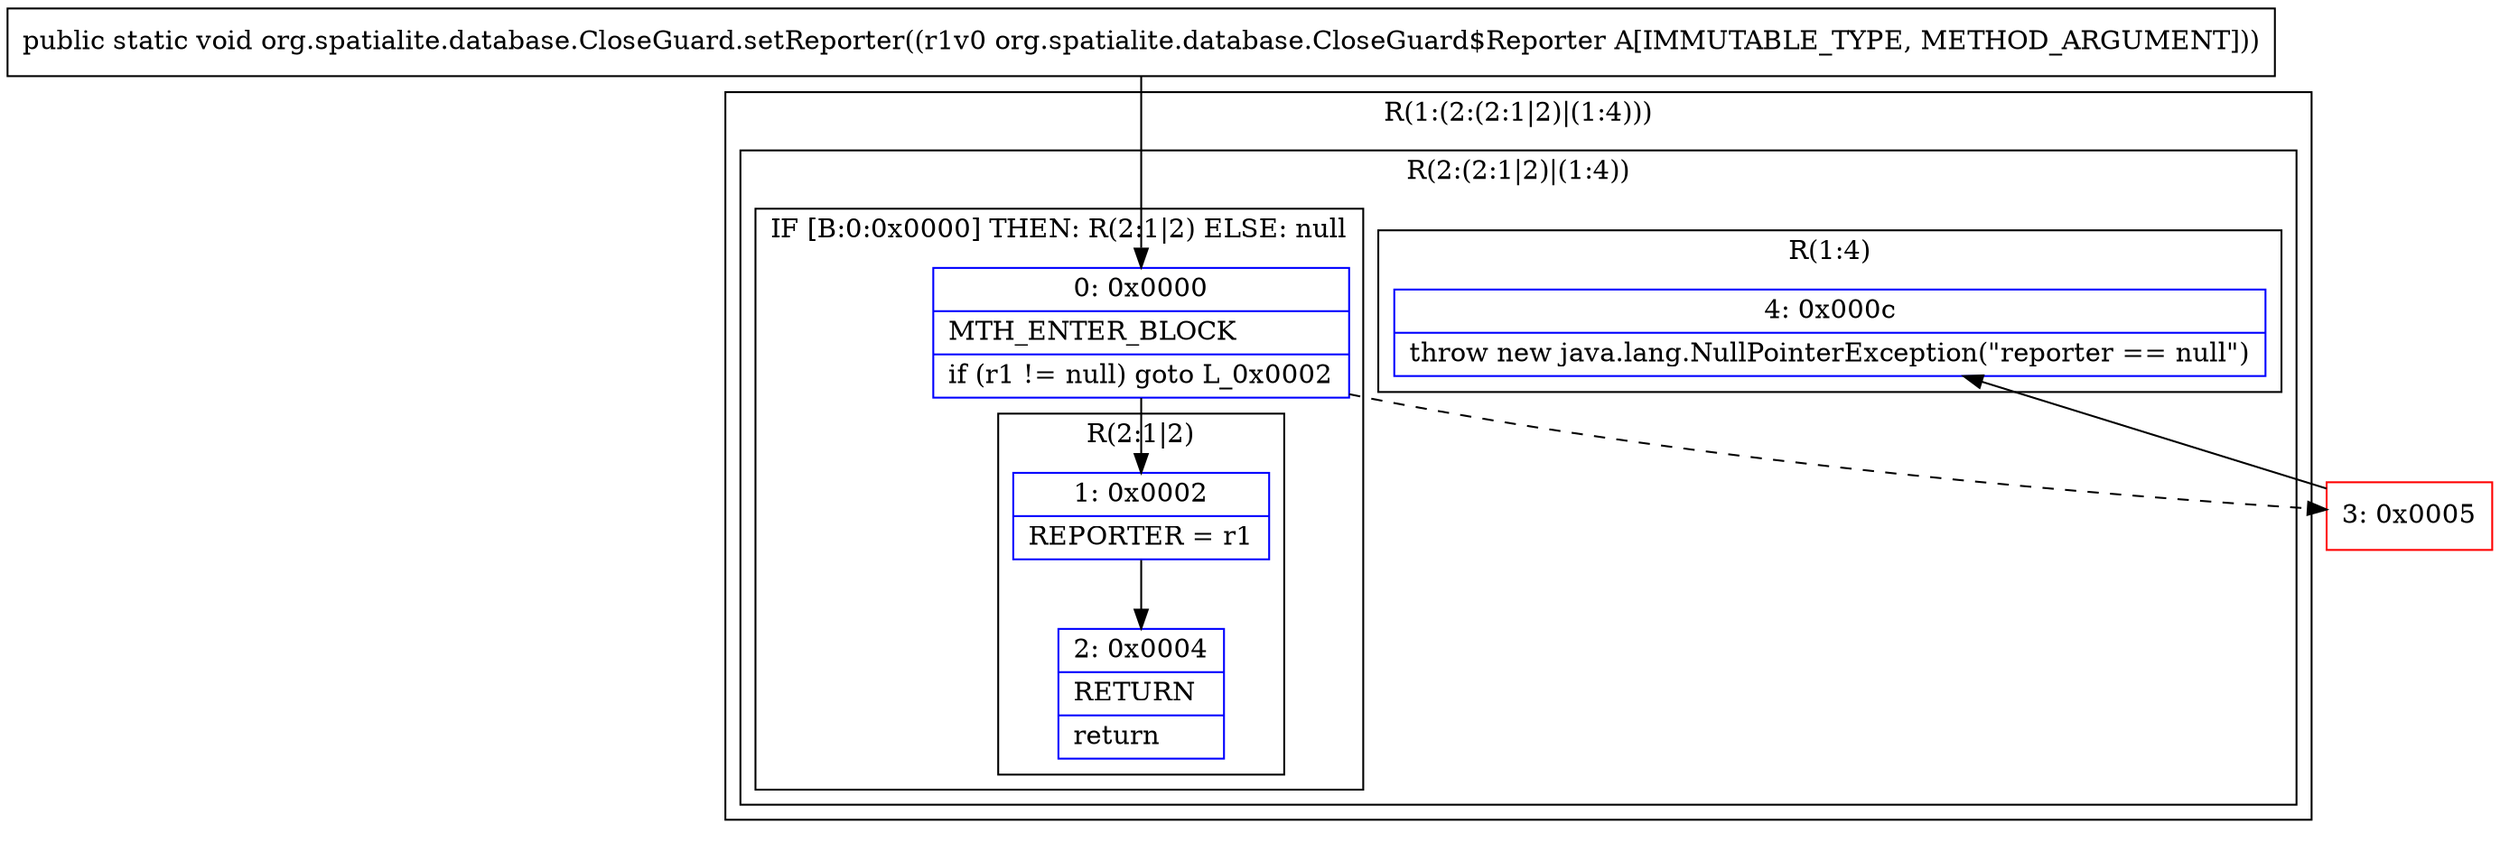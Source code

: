 digraph "CFG fororg.spatialite.database.CloseGuard.setReporter(Lorg\/spatialite\/database\/CloseGuard$Reporter;)V" {
subgraph cluster_Region_1878494016 {
label = "R(1:(2:(2:1|2)|(1:4)))";
node [shape=record,color=blue];
subgraph cluster_Region_1776705696 {
label = "R(2:(2:1|2)|(1:4))";
node [shape=record,color=blue];
subgraph cluster_IfRegion_1316744124 {
label = "IF [B:0:0x0000] THEN: R(2:1|2) ELSE: null";
node [shape=record,color=blue];
Node_0 [shape=record,label="{0\:\ 0x0000|MTH_ENTER_BLOCK\l|if (r1 != null) goto L_0x0002\l}"];
subgraph cluster_Region_116685608 {
label = "R(2:1|2)";
node [shape=record,color=blue];
Node_1 [shape=record,label="{1\:\ 0x0002|REPORTER = r1\l}"];
Node_2 [shape=record,label="{2\:\ 0x0004|RETURN\l|return\l}"];
}
}
subgraph cluster_Region_1435131197 {
label = "R(1:4)";
node [shape=record,color=blue];
Node_4 [shape=record,label="{4\:\ 0x000c|throw new java.lang.NullPointerException(\"reporter == null\")\l}"];
}
}
}
Node_3 [shape=record,color=red,label="{3\:\ 0x0005}"];
MethodNode[shape=record,label="{public static void org.spatialite.database.CloseGuard.setReporter((r1v0 org.spatialite.database.CloseGuard$Reporter A[IMMUTABLE_TYPE, METHOD_ARGUMENT])) }"];
MethodNode -> Node_0;
Node_0 -> Node_1;
Node_0 -> Node_3[style=dashed];
Node_1 -> Node_2;
Node_3 -> Node_4;
}

